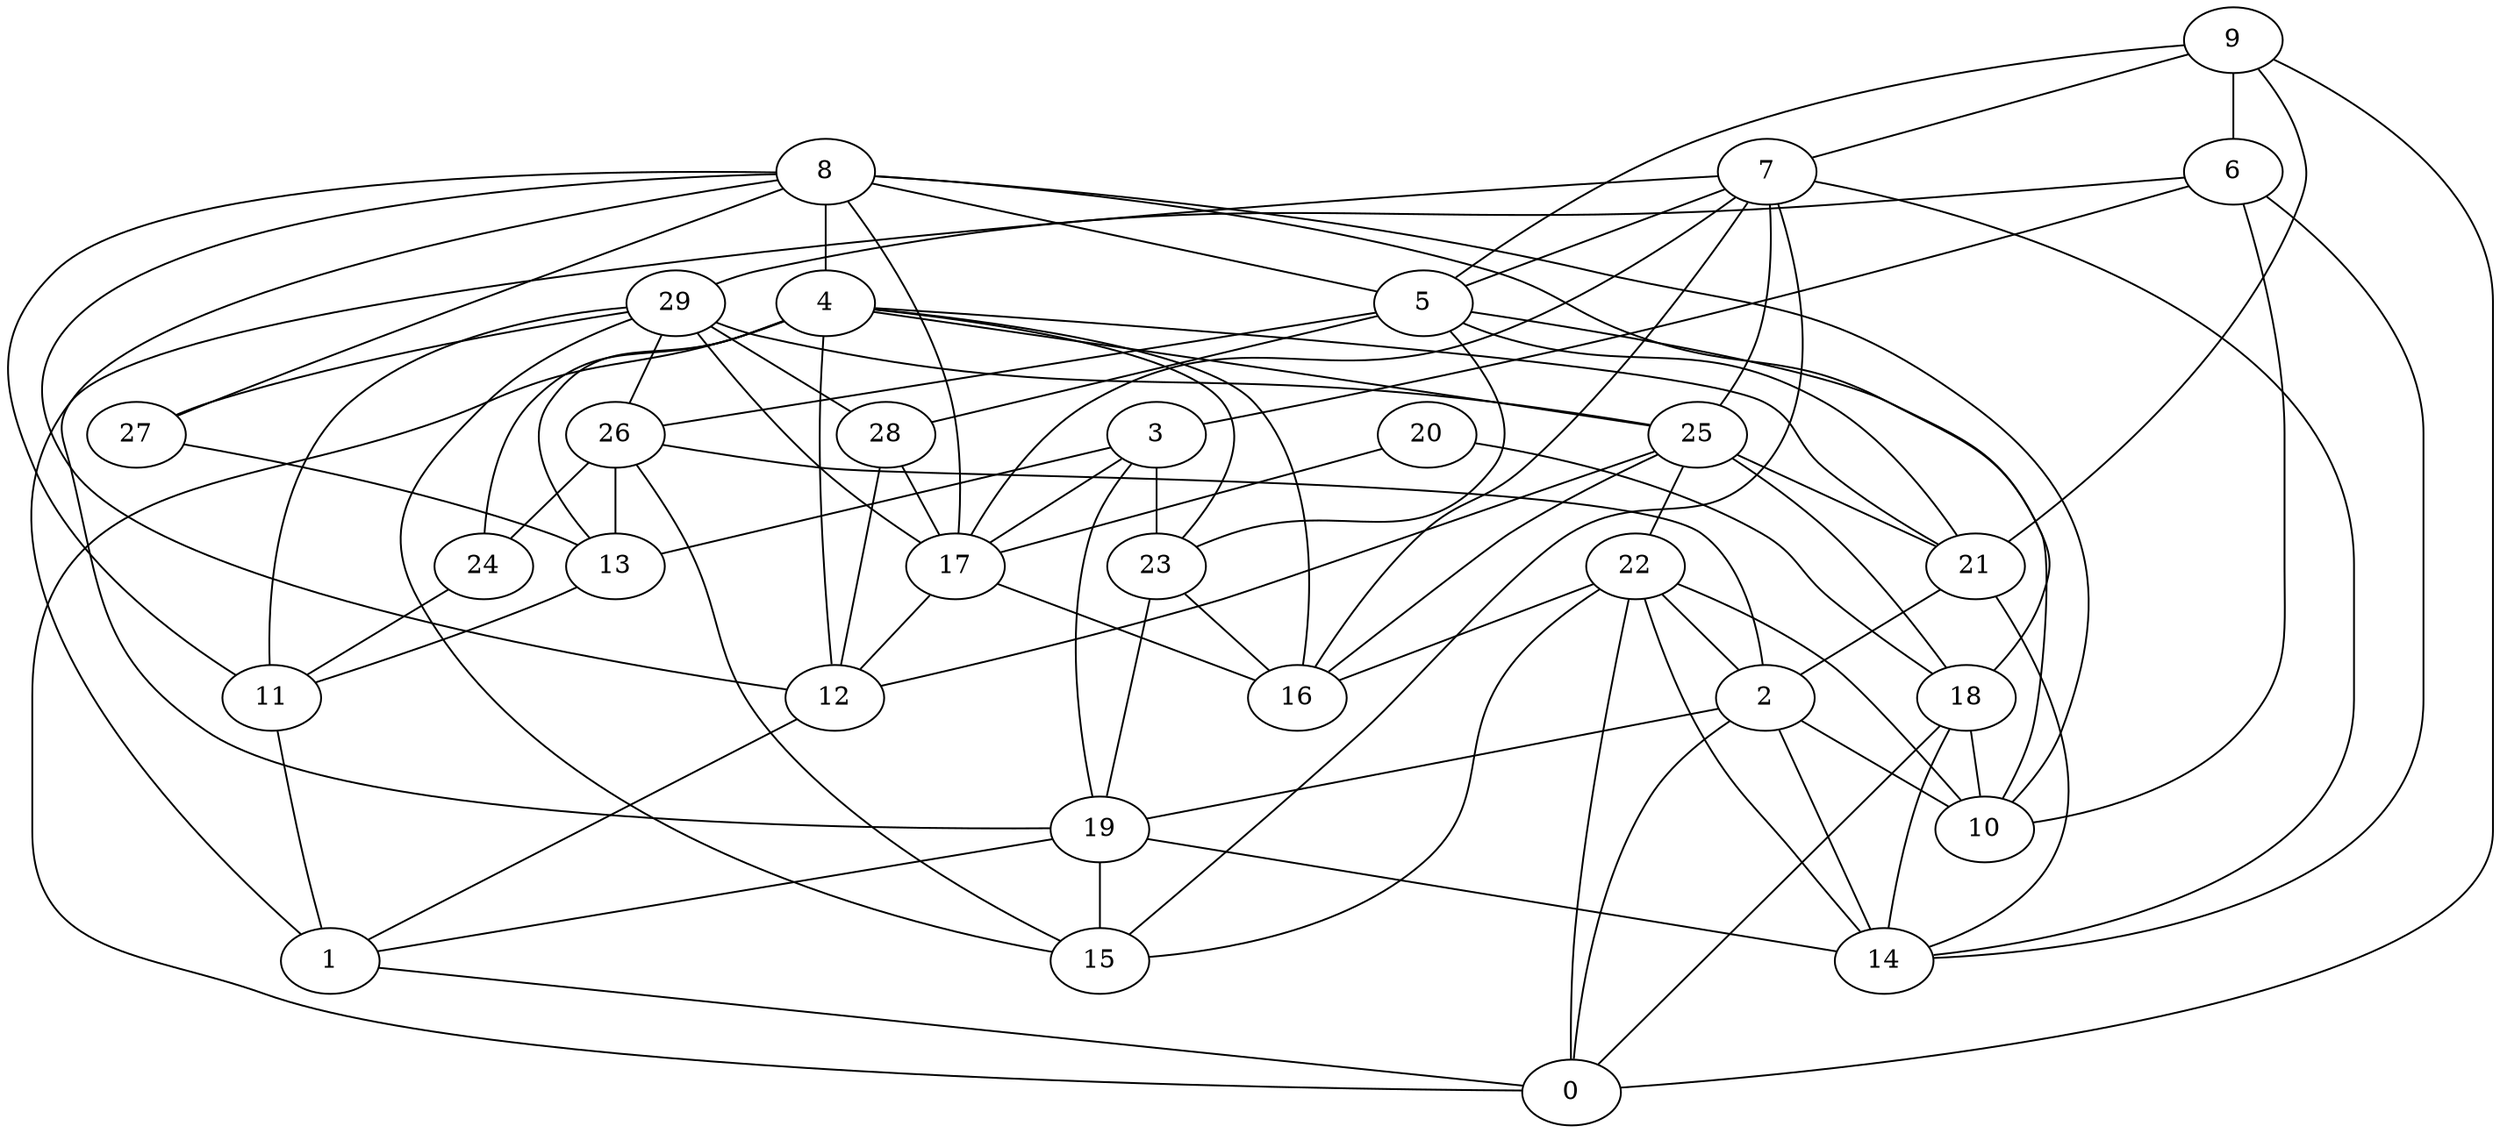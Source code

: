 digraph GG_graph {

subgraph G_graph {
edge [color = black]
"22" -> "16" [dir = none]
"22" -> "15" [dir = none]
"22" -> "0" [dir = none]
"22" -> "14" [dir = none]
"1" -> "0" [dir = none]
"9" -> "6" [dir = none]
"9" -> "0" [dir = none]
"9" -> "21" [dir = none]
"29" -> "15" [dir = none]
"29" -> "25" [dir = none]
"29" -> "11" [dir = none]
"29" -> "17" [dir = none]
"29" -> "28" [dir = none]
"29" -> "27" [dir = none]
"20" -> "18" [dir = none]
"20" -> "17" [dir = none]
"26" -> "15" [dir = none]
"28" -> "17" [dir = none]
"17" -> "16" [dir = none]
"7" -> "14" [dir = none]
"7" -> "5" [dir = none]
"7" -> "16" [dir = none]
"7" -> "25" [dir = none]
"7" -> "17" [dir = none]
"5" -> "10" [dir = none]
"5" -> "28" [dir = none]
"5" -> "21" [dir = none]
"5" -> "26" [dir = none]
"8" -> "18" [dir = none]
"8" -> "19" [dir = none]
"8" -> "11" [dir = none]
"8" -> "4" [dir = none]
"8" -> "27" [dir = none]
"8" -> "17" [dir = none]
"8" -> "10" [dir = none]
"12" -> "1" [dir = none]
"24" -> "11" [dir = none]
"25" -> "16" [dir = none]
"25" -> "22" [dir = none]
"25" -> "21" [dir = none]
"25" -> "18" [dir = none]
"2" -> "0" [dir = none]
"21" -> "14" [dir = none]
"21" -> "2" [dir = none]
"23" -> "16" [dir = none]
"23" -> "19" [dir = none]
"4" -> "13" [dir = none]
"4" -> "12" [dir = none]
"4" -> "24" [dir = none]
"4" -> "0" [dir = none]
"4" -> "16" [dir = none]
"4" -> "23" [dir = none]
"19" -> "1" [dir = none]
"3" -> "23" [dir = none]
"3" -> "17" [dir = none]
"3" -> "19" [dir = none]
"3" -> "13" [dir = none]
"6" -> "10" [dir = none]
"22" -> "2" [dir = none]
"2" -> "19" [dir = none]
"7" -> "15" [dir = none]
"29" -> "26" [dir = none]
"2" -> "14" [dir = none]
"18" -> "0" [dir = none]
"18" -> "14" [dir = none]
"6" -> "29" [dir = none]
"22" -> "10" [dir = none]
"8" -> "5" [dir = none]
"17" -> "12" [dir = none]
"27" -> "13" [dir = none]
"7" -> "1" [dir = none]
"19" -> "15" [dir = none]
"9" -> "5" [dir = none]
"28" -> "12" [dir = none]
"4" -> "21" [dir = none]
"26" -> "2" [dir = none]
"8" -> "12" [dir = none]
"26" -> "13" [dir = none]
"26" -> "24" [dir = none]
"4" -> "25" [dir = none]
"13" -> "11" [dir = none]
"5" -> "23" [dir = none]
"9" -> "7" [dir = none]
"6" -> "14" [dir = none]
"18" -> "10" [dir = none]
"25" -> "12" [dir = none]
"19" -> "14" [dir = none]
"6" -> "3" [dir = none]
"11" -> "1" [dir = none]
"2" -> "10" [dir = none]
}

}
